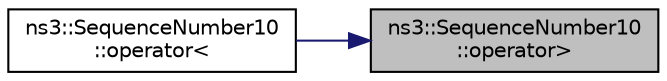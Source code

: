 digraph "ns3::SequenceNumber10::operator&gt;"
{
 // LATEX_PDF_SIZE
  edge [fontname="Helvetica",fontsize="10",labelfontname="Helvetica",labelfontsize="10"];
  node [fontname="Helvetica",fontsize="10",shape=record];
  rankdir="RL";
  Node1 [label="ns3::SequenceNumber10\l::operator\>",height=0.2,width=0.4,color="black", fillcolor="grey75", style="filled", fontcolor="black",tooltip="greater than operator"];
  Node1 -> Node2 [dir="back",color="midnightblue",fontsize="10",style="solid",fontname="Helvetica"];
  Node2 [label="ns3::SequenceNumber10\l::operator\<",height=0.2,width=0.4,color="black", fillcolor="white", style="filled",URL="$classns3_1_1_sequence_number10.html#a3ed6173825b95acfccfc68ec3495095c",tooltip="less than operator"];
}
